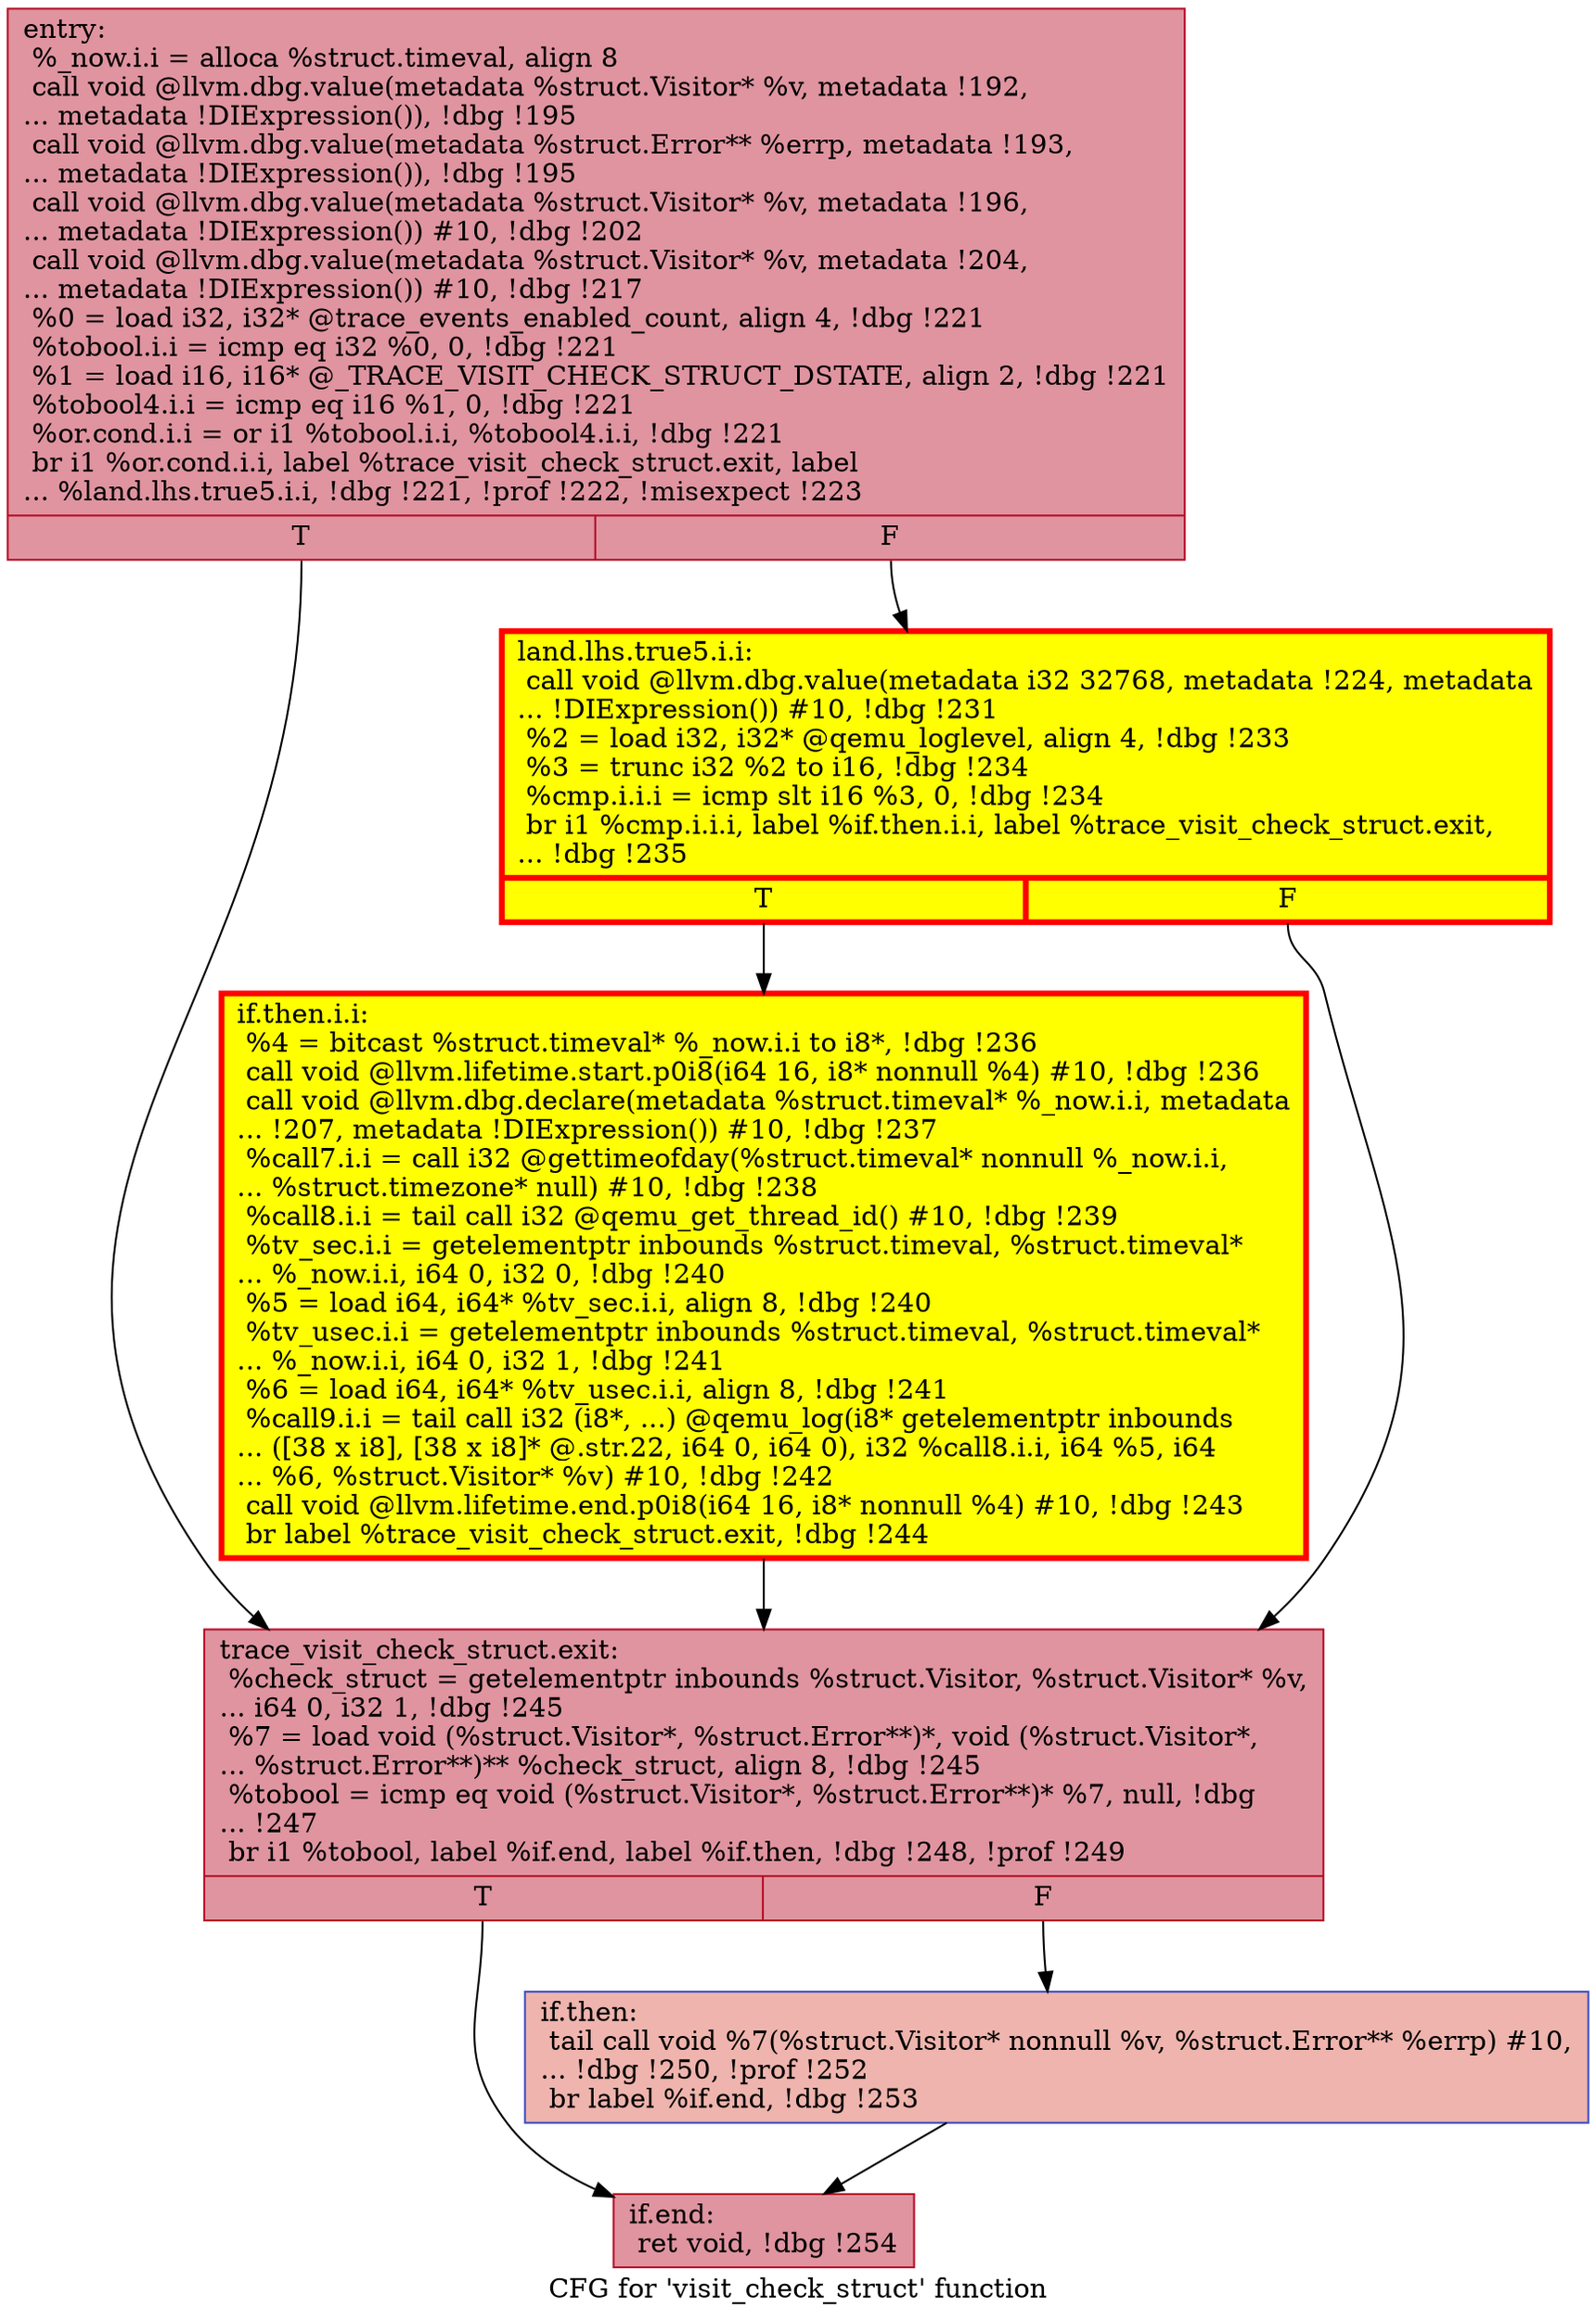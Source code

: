 digraph "CFG for 'visit_check_struct' function" {
	label="CFG for 'visit_check_struct' function";

	Node0x556642552570 [shape=record,color="#b70d28ff", style=filled, fillcolor="#b70d2870",label="{entry:\l  %_now.i.i = alloca %struct.timeval, align 8\l  call void @llvm.dbg.value(metadata %struct.Visitor* %v, metadata !192,\l... metadata !DIExpression()), !dbg !195\l  call void @llvm.dbg.value(metadata %struct.Error** %errp, metadata !193,\l... metadata !DIExpression()), !dbg !195\l  call void @llvm.dbg.value(metadata %struct.Visitor* %v, metadata !196,\l... metadata !DIExpression()) #10, !dbg !202\l  call void @llvm.dbg.value(metadata %struct.Visitor* %v, metadata !204,\l... metadata !DIExpression()) #10, !dbg !217\l  %0 = load i32, i32* @trace_events_enabled_count, align 4, !dbg !221\l  %tobool.i.i = icmp eq i32 %0, 0, !dbg !221\l  %1 = load i16, i16* @_TRACE_VISIT_CHECK_STRUCT_DSTATE, align 2, !dbg !221\l  %tobool4.i.i = icmp eq i16 %1, 0, !dbg !221\l  %or.cond.i.i = or i1 %tobool.i.i, %tobool4.i.i, !dbg !221\l  br i1 %or.cond.i.i, label %trace_visit_check_struct.exit, label\l... %land.lhs.true5.i.i, !dbg !221, !prof !222, !misexpect !223\l|{<s0>T|<s1>F}}"];
	Node0x556642552570:s0 -> Node0x556642591140;
	Node0x556642552570:s1 -> Node0x5566425f5d80;
	Node0x5566425f5d80 [shape=record,penwidth=3.0, style="filled", color="red", fillcolor="yellow",label="{land.lhs.true5.i.i:                               \l  call void @llvm.dbg.value(metadata i32 32768, metadata !224, metadata\l... !DIExpression()) #10, !dbg !231\l  %2 = load i32, i32* @qemu_loglevel, align 4, !dbg !233\l  %3 = trunc i32 %2 to i16, !dbg !234\l  %cmp.i.i.i = icmp slt i16 %3, 0, !dbg !234\l  br i1 %cmp.i.i.i, label %if.then.i.i, label %trace_visit_check_struct.exit,\l... !dbg !235\l|{<s0>T|<s1>F}}"];
	Node0x5566425f5d80:s0 -> Node0x5566425ed130;
	Node0x5566425f5d80:s1 -> Node0x556642591140;
	Node0x5566425ed130 [shape=record,penwidth=3.0, style="filled", color="red", fillcolor="yellow",label="{if.then.i.i:                                      \l  %4 = bitcast %struct.timeval* %_now.i.i to i8*, !dbg !236\l  call void @llvm.lifetime.start.p0i8(i64 16, i8* nonnull %4) #10, !dbg !236\l  call void @llvm.dbg.declare(metadata %struct.timeval* %_now.i.i, metadata\l... !207, metadata !DIExpression()) #10, !dbg !237\l  %call7.i.i = call i32 @gettimeofday(%struct.timeval* nonnull %_now.i.i,\l... %struct.timezone* null) #10, !dbg !238\l  %call8.i.i = tail call i32 @qemu_get_thread_id() #10, !dbg !239\l  %tv_sec.i.i = getelementptr inbounds %struct.timeval, %struct.timeval*\l... %_now.i.i, i64 0, i32 0, !dbg !240\l  %5 = load i64, i64* %tv_sec.i.i, align 8, !dbg !240\l  %tv_usec.i.i = getelementptr inbounds %struct.timeval, %struct.timeval*\l... %_now.i.i, i64 0, i32 1, !dbg !241\l  %6 = load i64, i64* %tv_usec.i.i, align 8, !dbg !241\l  %call9.i.i = tail call i32 (i8*, ...) @qemu_log(i8* getelementptr inbounds\l... ([38 x i8], [38 x i8]* @.str.22, i64 0, i64 0), i32 %call8.i.i, i64 %5, i64\l... %6, %struct.Visitor* %v) #10, !dbg !242\l  call void @llvm.lifetime.end.p0i8(i64 16, i8* nonnull %4) #10, !dbg !243\l  br label %trace_visit_check_struct.exit, !dbg !244\l}"];
	Node0x5566425ed130 -> Node0x556642591140;
	Node0x556642591140 [shape=record,color="#b70d28ff", style=filled, fillcolor="#b70d2870",label="{trace_visit_check_struct.exit:                    \l  %check_struct = getelementptr inbounds %struct.Visitor, %struct.Visitor* %v,\l... i64 0, i32 1, !dbg !245\l  %7 = load void (%struct.Visitor*, %struct.Error**)*, void (%struct.Visitor*,\l... %struct.Error**)** %check_struct, align 8, !dbg !245\l  %tobool = icmp eq void (%struct.Visitor*, %struct.Error**)* %7, null, !dbg\l... !247\l  br i1 %tobool, label %if.end, label %if.then, !dbg !248, !prof !249\l|{<s0>T|<s1>F}}"];
	Node0x556642591140:s0 -> Node0x5566425529e0;
	Node0x556642591140:s1 -> Node0x5566424faa00;
	Node0x5566424faa00 [shape=record,color="#3d50c3ff", style=filled, fillcolor="#d8564670",label="{if.then:                                          \l  tail call void %7(%struct.Visitor* nonnull %v, %struct.Error** %errp) #10,\l... !dbg !250, !prof !252\l  br label %if.end, !dbg !253\l}"];
	Node0x5566424faa00 -> Node0x5566425529e0;
	Node0x5566425529e0 [shape=record,color="#b70d28ff", style=filled, fillcolor="#b70d2870",label="{if.end:                                           \l  ret void, !dbg !254\l}"];
}
